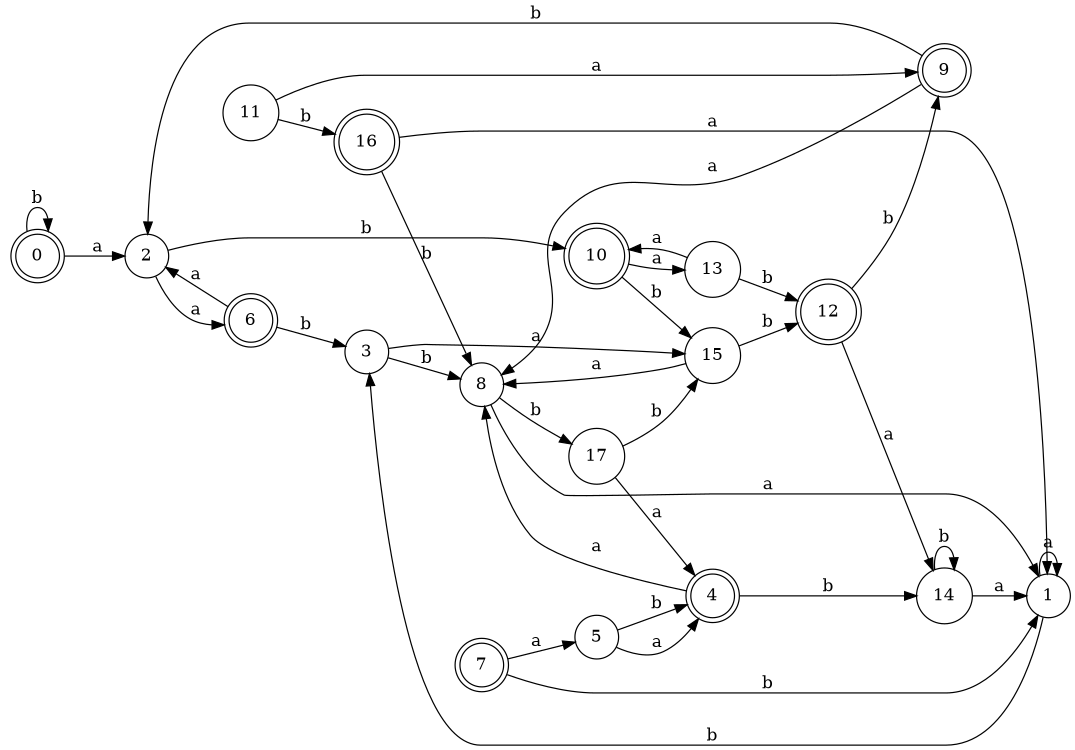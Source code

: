 digraph n15_5 {
__start0 [label="" shape="none"];

rankdir=LR;
size="8,5";

s0 [style="rounded,filled", color="black", fillcolor="white" shape="doublecircle", label="0"];
s1 [style="filled", color="black", fillcolor="white" shape="circle", label="1"];
s2 [style="filled", color="black", fillcolor="white" shape="circle", label="2"];
s3 [style="filled", color="black", fillcolor="white" shape="circle", label="3"];
s4 [style="rounded,filled", color="black", fillcolor="white" shape="doublecircle", label="4"];
s5 [style="filled", color="black", fillcolor="white" shape="circle", label="5"];
s6 [style="rounded,filled", color="black", fillcolor="white" shape="doublecircle", label="6"];
s7 [style="rounded,filled", color="black", fillcolor="white" shape="doublecircle", label="7"];
s8 [style="filled", color="black", fillcolor="white" shape="circle", label="8"];
s9 [style="rounded,filled", color="black", fillcolor="white" shape="doublecircle", label="9"];
s10 [style="rounded,filled", color="black", fillcolor="white" shape="doublecircle", label="10"];
s11 [style="filled", color="black", fillcolor="white" shape="circle", label="11"];
s12 [style="rounded,filled", color="black", fillcolor="white" shape="doublecircle", label="12"];
s13 [style="filled", color="black", fillcolor="white" shape="circle", label="13"];
s14 [style="filled", color="black", fillcolor="white" shape="circle", label="14"];
s15 [style="filled", color="black", fillcolor="white" shape="circle", label="15"];
s16 [style="rounded,filled", color="black", fillcolor="white" shape="doublecircle", label="16"];
s17 [style="filled", color="black", fillcolor="white" shape="circle", label="17"];
s0 -> s2 [label="a"];
s0 -> s0 [label="b"];
s1 -> s1 [label="a"];
s1 -> s3 [label="b"];
s2 -> s6 [label="a"];
s2 -> s10 [label="b"];
s3 -> s15 [label="a"];
s3 -> s8 [label="b"];
s4 -> s8 [label="a"];
s4 -> s14 [label="b"];
s5 -> s4 [label="a"];
s5 -> s4 [label="b"];
s6 -> s2 [label="a"];
s6 -> s3 [label="b"];
s7 -> s5 [label="a"];
s7 -> s1 [label="b"];
s8 -> s1 [label="a"];
s8 -> s17 [label="b"];
s9 -> s8 [label="a"];
s9 -> s2 [label="b"];
s10 -> s13 [label="a"];
s10 -> s15 [label="b"];
s11 -> s9 [label="a"];
s11 -> s16 [label="b"];
s12 -> s14 [label="a"];
s12 -> s9 [label="b"];
s13 -> s10 [label="a"];
s13 -> s12 [label="b"];
s14 -> s1 [label="a"];
s14 -> s14 [label="b"];
s15 -> s8 [label="a"];
s15 -> s12 [label="b"];
s16 -> s1 [label="a"];
s16 -> s8 [label="b"];
s17 -> s4 [label="a"];
s17 -> s15 [label="b"];

}